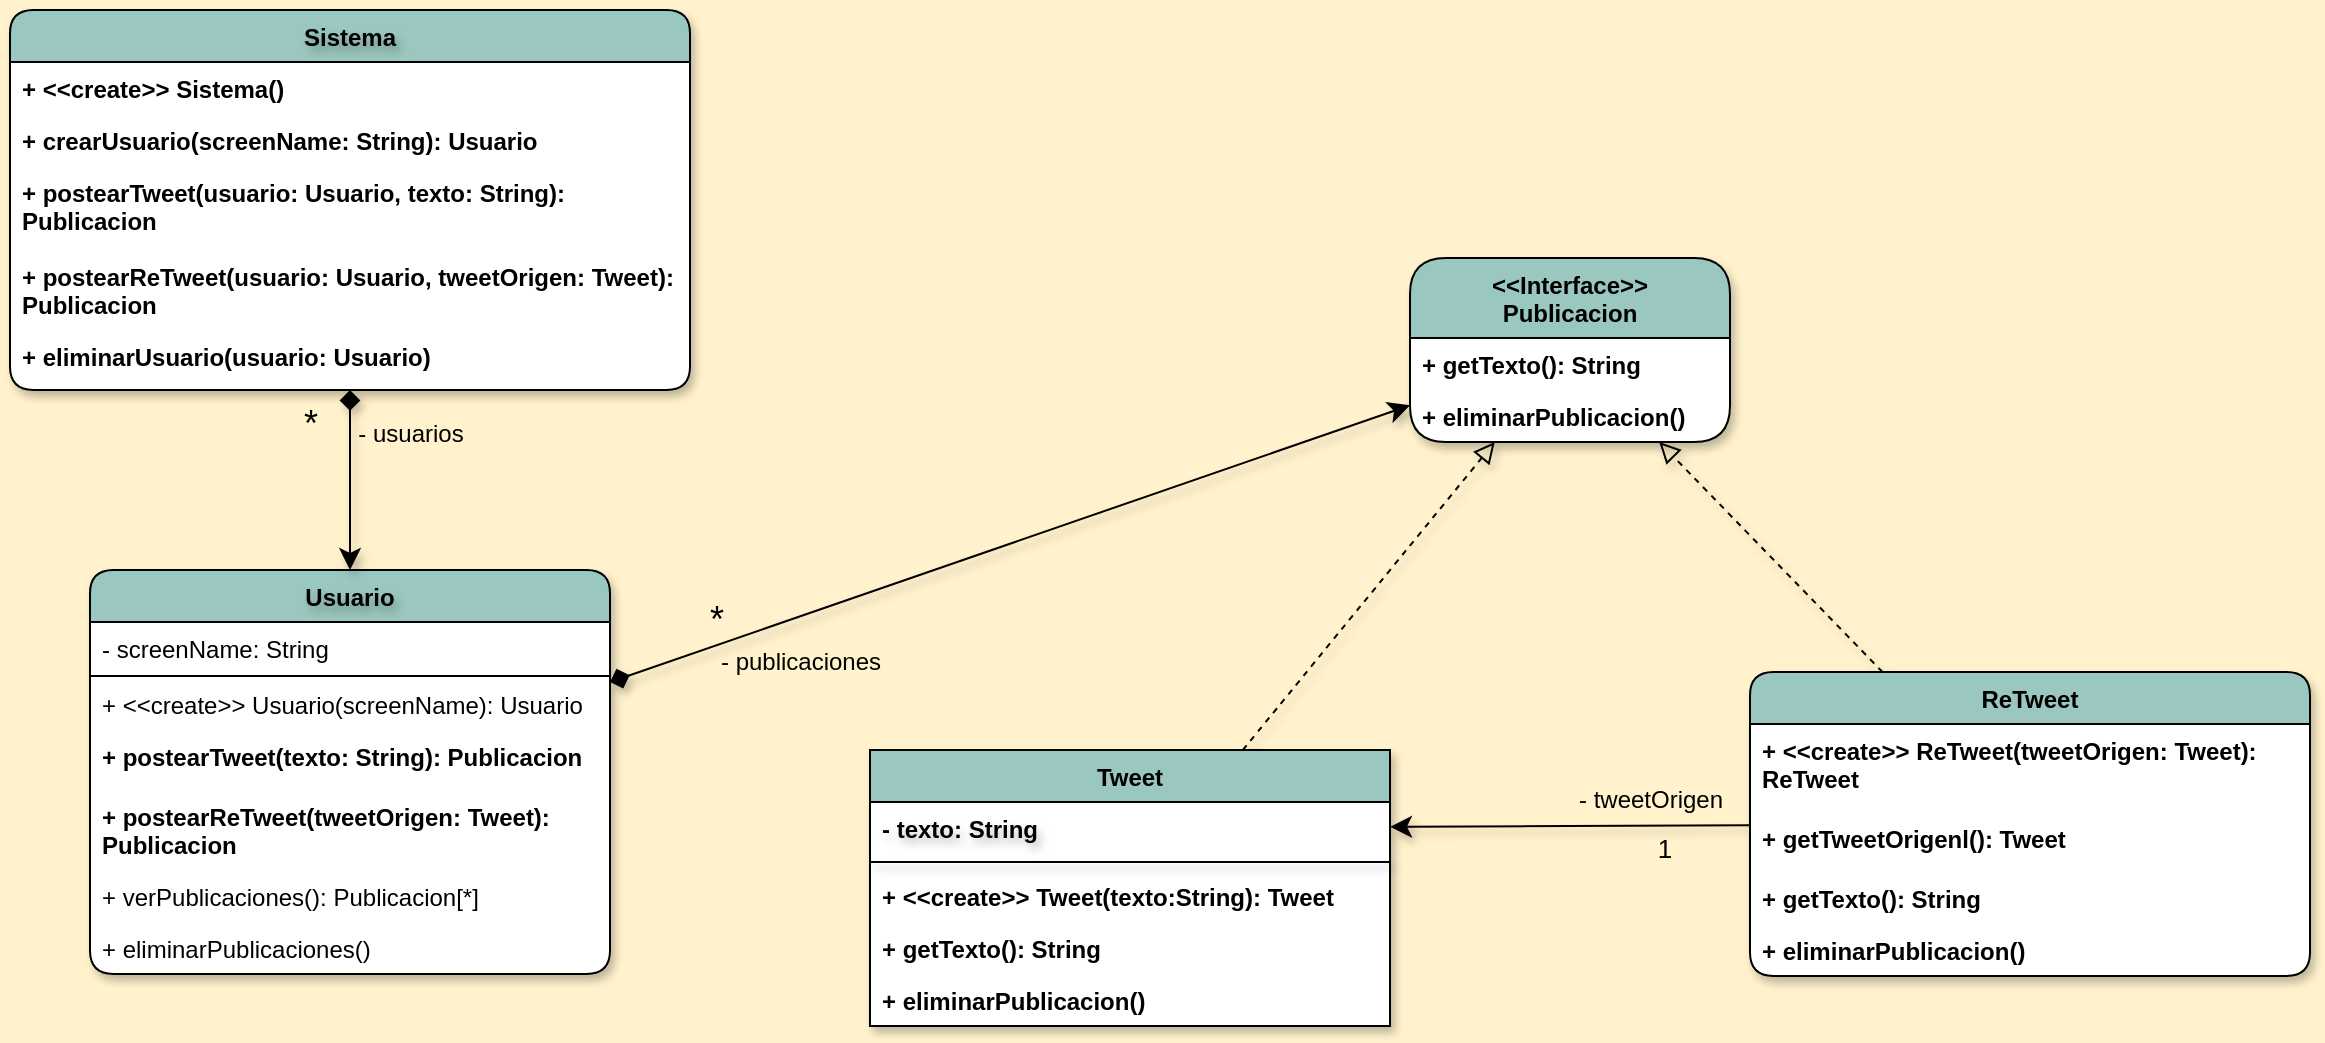 <mxfile version="24.0.4" type="device">
  <diagram id="C5RBs43oDa-KdzZeNtuy" name="Page-1">
    <mxGraphModel dx="1707" dy="574" grid="1" gridSize="10" guides="1" tooltips="1" connect="1" arrows="1" fold="1" page="1" pageScale="1" pageWidth="827" pageHeight="1169" background="#FFF2CC" math="0" shadow="0">
      <root>
        <mxCell id="WIyWlLk6GJQsqaUBKTNV-0" />
        <mxCell id="WIyWlLk6GJQsqaUBKTNV-1" parent="WIyWlLk6GJQsqaUBKTNV-0" />
        <mxCell id="DM9F0AQNfgvUZmPjZZ9--25" style="edgeStyle=none;curved=1;rounded=0;orthogonalLoop=1;jettySize=auto;html=1;fontSize=12;startSize=8;endSize=8;shadow=1;textShadow=1;strokeColor=#000000;startArrow=diamond;startFill=1;" parent="WIyWlLk6GJQsqaUBKTNV-1" source="DM9F0AQNfgvUZmPjZZ9--0" target="DM9F0AQNfgvUZmPjZZ9--17" edge="1">
          <mxGeometry relative="1" as="geometry" />
        </mxCell>
        <mxCell id="DM9F0AQNfgvUZmPjZZ9--28" value="- publicaciones" style="edgeLabel;html=1;align=center;verticalAlign=middle;resizable=0;points=[];fontSize=12;fontFamily=Helvetica;fontColor=#000000;labelBackgroundColor=none;fillColor=none;gradientColor=none;" parent="DM9F0AQNfgvUZmPjZZ9--25" vertex="1" connectable="0">
          <mxGeometry x="-0.735" relative="1" as="geometry">
            <mxPoint x="42" y="8" as="offset" />
          </mxGeometry>
        </mxCell>
        <mxCell id="DM9F0AQNfgvUZmPjZZ9--29" value="*" style="edgeLabel;html=1;align=center;verticalAlign=middle;resizable=0;points=[];fontSize=18;fontFamily=Helvetica;fontColor=#000000;labelBackgroundColor=none;fillColor=none;gradientColor=none;" parent="DM9F0AQNfgvUZmPjZZ9--25" vertex="1" connectable="0">
          <mxGeometry x="-0.593" y="-3" relative="1" as="geometry">
            <mxPoint x="-30" y="-6" as="offset" />
          </mxGeometry>
        </mxCell>
        <mxCell id="DM9F0AQNfgvUZmPjZZ9--0" value="Usuario" style="swimlane;fontStyle=1;align=center;verticalAlign=top;childLayout=stackLayout;horizontal=1;startSize=26;horizontalStack=0;resizeParent=1;resizeParentMax=0;resizeLast=0;collapsible=1;marginBottom=0;whiteSpace=wrap;html=1;gradientColor=none;fillColor=#9AC7BF;shadow=1;textShadow=1;swimlaneFillColor=default;rounded=1;" parent="WIyWlLk6GJQsqaUBKTNV-1" vertex="1">
          <mxGeometry x="30" y="320" width="260" height="202" as="geometry" />
        </mxCell>
        <mxCell id="DM9F0AQNfgvUZmPjZZ9--1" value="- screenName: String" style="text;strokeColor=none;fillColor=none;align=left;verticalAlign=top;spacingLeft=4;spacingRight=4;overflow=hidden;rotatable=0;points=[[0,0.5],[1,0.5]];portConstraint=eastwest;whiteSpace=wrap;html=1;" parent="DM9F0AQNfgvUZmPjZZ9--0" vertex="1">
          <mxGeometry y="26" width="260" height="26" as="geometry" />
        </mxCell>
        <mxCell id="DM9F0AQNfgvUZmPjZZ9--2" value="" style="line;strokeWidth=1;fillColor=none;align=left;verticalAlign=middle;spacingTop=-1;spacingLeft=3;spacingRight=3;rotatable=0;labelPosition=right;points=[];portConstraint=eastwest;strokeColor=inherit;" parent="DM9F0AQNfgvUZmPjZZ9--0" vertex="1">
          <mxGeometry y="52" width="260" height="2" as="geometry" />
        </mxCell>
        <mxCell id="DM9F0AQNfgvUZmPjZZ9--41" value="+ &amp;lt;&amp;lt;create&amp;gt;&amp;gt; Usuario(screenName): Usuario" style="text;strokeColor=none;fillColor=none;align=left;verticalAlign=top;spacingLeft=4;spacingRight=4;overflow=hidden;rotatable=0;points=[[0,0.5],[1,0.5]];portConstraint=eastwest;whiteSpace=wrap;html=1;" parent="DM9F0AQNfgvUZmPjZZ9--0" vertex="1">
          <mxGeometry y="54" width="260" height="26" as="geometry" />
        </mxCell>
        <mxCell id="DM9F0AQNfgvUZmPjZZ9--42" value="+ postearTweet(texto: String): Publicacion" style="text;strokeColor=none;fillColor=none;align=left;verticalAlign=top;spacingLeft=4;spacingRight=4;overflow=hidden;rotatable=0;points=[[0,0.5],[1,0.5]];portConstraint=eastwest;whiteSpace=wrap;html=1;fontFamily=Helvetica;fontSize=12;fontColor=default;fontStyle=1;" parent="DM9F0AQNfgvUZmPjZZ9--0" vertex="1">
          <mxGeometry y="80" width="260" height="30" as="geometry" />
        </mxCell>
        <mxCell id="DM9F0AQNfgvUZmPjZZ9--43" value="+ postearReTweet(tweetOrigen: Tweet): Publicacion" style="text;strokeColor=none;fillColor=none;align=left;verticalAlign=top;spacingLeft=4;spacingRight=4;overflow=hidden;rotatable=0;points=[[0,0.5],[1,0.5]];portConstraint=eastwest;whiteSpace=wrap;html=1;fontFamily=Helvetica;fontSize=12;fontColor=default;fontStyle=1;" parent="DM9F0AQNfgvUZmPjZZ9--0" vertex="1">
          <mxGeometry y="110" width="260" height="40" as="geometry" />
        </mxCell>
        <mxCell id="DM9F0AQNfgvUZmPjZZ9--44" value="+ verPublicaciones(): Publicacion[*]" style="text;strokeColor=none;fillColor=none;align=left;verticalAlign=top;spacingLeft=4;spacingRight=4;overflow=hidden;rotatable=0;points=[[0,0.5],[1,0.5]];portConstraint=eastwest;whiteSpace=wrap;html=1;" parent="DM9F0AQNfgvUZmPjZZ9--0" vertex="1">
          <mxGeometry y="150" width="260" height="26" as="geometry" />
        </mxCell>
        <mxCell id="DM9F0AQNfgvUZmPjZZ9--45" value="+ eliminarPublicaciones()" style="text;strokeColor=none;fillColor=none;align=left;verticalAlign=top;spacingLeft=4;spacingRight=4;overflow=hidden;rotatable=0;points=[[0,0.5],[1,0.5]];portConstraint=eastwest;whiteSpace=wrap;html=1;" parent="DM9F0AQNfgvUZmPjZZ9--0" vertex="1">
          <mxGeometry y="176" width="260" height="26" as="geometry" />
        </mxCell>
        <mxCell id="DM9F0AQNfgvUZmPjZZ9--23" style="edgeStyle=none;curved=1;rounded=0;orthogonalLoop=1;jettySize=auto;html=1;fontSize=12;startSize=8;endSize=8;strokeColor=#000000;shadow=1;textShadow=1;startArrow=diamond;startFill=1;" parent="WIyWlLk6GJQsqaUBKTNV-1" source="DM9F0AQNfgvUZmPjZZ9--4" target="DM9F0AQNfgvUZmPjZZ9--0" edge="1">
          <mxGeometry relative="1" as="geometry" />
        </mxCell>
        <mxCell id="DM9F0AQNfgvUZmPjZZ9--26" value="- usuarios" style="edgeLabel;html=1;align=center;verticalAlign=middle;resizable=0;points=[];fontSize=12;labelBackgroundColor=none;fontColor=#000000;" parent="DM9F0AQNfgvUZmPjZZ9--23" vertex="1" connectable="0">
          <mxGeometry x="-0.512" relative="1" as="geometry">
            <mxPoint x="30" as="offset" />
          </mxGeometry>
        </mxCell>
        <mxCell id="DM9F0AQNfgvUZmPjZZ9--27" value="*" style="edgeLabel;html=1;align=center;verticalAlign=middle;resizable=0;points=[];fontSize=18;labelBackgroundColor=none;fontColor=#000000;" parent="DM9F0AQNfgvUZmPjZZ9--23" vertex="1" connectable="0">
          <mxGeometry x="-0.4" y="1" relative="1" as="geometry">
            <mxPoint x="-21" y="-10" as="offset" />
          </mxGeometry>
        </mxCell>
        <mxCell id="DM9F0AQNfgvUZmPjZZ9--4" value="Sistema" style="swimlane;fontStyle=1;align=center;verticalAlign=top;childLayout=stackLayout;horizontal=1;startSize=26;horizontalStack=0;resizeParent=1;resizeParentMax=0;resizeLast=0;collapsible=1;marginBottom=0;whiteSpace=wrap;html=1;swimlaneFillColor=default;shadow=1;textShadow=1;strokeColor=default;fontFamily=Helvetica;fontSize=12;fontColor=default;fillColor=#9AC7BF;gradientColor=none;rounded=1;" parent="WIyWlLk6GJQsqaUBKTNV-1" vertex="1">
          <mxGeometry x="-10" y="40" width="340" height="190" as="geometry" />
        </mxCell>
        <mxCell id="DM9F0AQNfgvUZmPjZZ9--7" value="+ &amp;lt;&amp;lt;create&amp;gt;&amp;gt; Sistema()" style="text;strokeColor=none;fillColor=none;align=left;verticalAlign=top;spacingLeft=4;spacingRight=4;overflow=hidden;rotatable=0;points=[[0,0.5],[1,0.5]];portConstraint=eastwest;whiteSpace=wrap;html=1;fontFamily=Helvetica;fontSize=12;fontColor=default;fontStyle=1;" parent="DM9F0AQNfgvUZmPjZZ9--4" vertex="1">
          <mxGeometry y="26" width="340" height="26" as="geometry" />
        </mxCell>
        <mxCell id="DM9F0AQNfgvUZmPjZZ9--33" value="+ crearUsuario(screenName: String): Usuario" style="text;strokeColor=none;fillColor=none;align=left;verticalAlign=top;spacingLeft=4;spacingRight=4;overflow=hidden;rotatable=0;points=[[0,0.5],[1,0.5]];portConstraint=eastwest;whiteSpace=wrap;html=1;fontFamily=Helvetica;fontSize=12;fontColor=default;fontStyle=1;" parent="DM9F0AQNfgvUZmPjZZ9--4" vertex="1">
          <mxGeometry y="52" width="340" height="26" as="geometry" />
        </mxCell>
        <mxCell id="DM9F0AQNfgvUZmPjZZ9--32" value="+ postearTweet(usuario: Usuario, texto: String): Publicacion" style="text;strokeColor=none;fillColor=none;align=left;verticalAlign=top;spacingLeft=4;spacingRight=4;overflow=hidden;rotatable=0;points=[[0,0.5],[1,0.5]];portConstraint=eastwest;whiteSpace=wrap;html=1;fontFamily=Helvetica;fontSize=12;fontColor=default;fontStyle=1;" parent="DM9F0AQNfgvUZmPjZZ9--4" vertex="1">
          <mxGeometry y="78" width="340" height="42" as="geometry" />
        </mxCell>
        <mxCell id="DM9F0AQNfgvUZmPjZZ9--34" value="+ postearReTweet(usuario: Usuario, tweetOrigen: Tweet): Publicacion" style="text;strokeColor=none;fillColor=none;align=left;verticalAlign=top;spacingLeft=4;spacingRight=4;overflow=hidden;rotatable=0;points=[[0,0.5],[1,0.5]];portConstraint=eastwest;whiteSpace=wrap;html=1;fontFamily=Helvetica;fontSize=12;fontColor=default;fontStyle=1;" parent="DM9F0AQNfgvUZmPjZZ9--4" vertex="1">
          <mxGeometry y="120" width="340" height="40" as="geometry" />
        </mxCell>
        <mxCell id="DM9F0AQNfgvUZmPjZZ9--40" value="+ eliminarUsuario(usuario: Usuario)" style="text;strokeColor=none;fillColor=none;align=left;verticalAlign=top;spacingLeft=4;spacingRight=4;overflow=hidden;rotatable=0;points=[[0,0.5],[1,0.5]];portConstraint=eastwest;whiteSpace=wrap;html=1;fontFamily=Helvetica;fontSize=12;fontColor=default;fontStyle=1;" parent="DM9F0AQNfgvUZmPjZZ9--4" vertex="1">
          <mxGeometry y="160" width="340" height="30" as="geometry" />
        </mxCell>
        <mxCell id="DM9F0AQNfgvUZmPjZZ9--21" style="edgeStyle=none;curved=1;rounded=0;orthogonalLoop=1;jettySize=auto;html=1;fontSize=12;startSize=8;endSize=8;strokeColor=#000000;dashed=1;shadow=1;textShadow=1;endArrow=block;endFill=0;" parent="WIyWlLk6GJQsqaUBKTNV-1" source="DM9F0AQNfgvUZmPjZZ9--8" target="DM9F0AQNfgvUZmPjZZ9--17" edge="1">
          <mxGeometry relative="1" as="geometry" />
        </mxCell>
        <mxCell id="DM9F0AQNfgvUZmPjZZ9--8" value="Tweet" style="swimlane;fontStyle=1;align=center;verticalAlign=top;childLayout=stackLayout;horizontal=1;startSize=26;horizontalStack=0;resizeParent=1;resizeParentMax=0;resizeLast=0;collapsible=1;marginBottom=0;whiteSpace=wrap;html=1;shadow=1;strokeColor=default;swimlaneFillColor=default;fontFamily=Helvetica;fontSize=12;fontColor=default;fillColor=#9AC7BF;gradientColor=none;" parent="WIyWlLk6GJQsqaUBKTNV-1" vertex="1">
          <mxGeometry x="420" y="410" width="260" height="138" as="geometry" />
        </mxCell>
        <mxCell id="DM9F0AQNfgvUZmPjZZ9--9" value="- texto: String" style="text;strokeColor=none;fillColor=none;align=left;verticalAlign=top;spacingLeft=4;spacingRight=4;overflow=hidden;rotatable=0;points=[[0,0.5],[1,0.5]];portConstraint=eastwest;whiteSpace=wrap;html=1;fontFamily=Helvetica;fontSize=12;fontColor=default;fontStyle=1;rounded=1;shadow=1;textShadow=1;" parent="DM9F0AQNfgvUZmPjZZ9--8" vertex="1">
          <mxGeometry y="26" width="260" height="26" as="geometry" />
        </mxCell>
        <mxCell id="DM9F0AQNfgvUZmPjZZ9--10" value="" style="line;strokeWidth=1;fillColor=#9AC7BF;align=center;verticalAlign=top;spacingTop=-1;spacingLeft=3;spacingRight=3;rotatable=0;labelPosition=right;points=[];portConstraint=eastwest;strokeColor=default;shadow=1;swimlaneFillColor=default;fontFamily=Helvetica;fontSize=12;fontColor=default;fontStyle=1;gradientColor=none;" parent="DM9F0AQNfgvUZmPjZZ9--8" vertex="1">
          <mxGeometry y="52" width="260" height="8" as="geometry" />
        </mxCell>
        <mxCell id="DM9F0AQNfgvUZmPjZZ9--11" value="+ &amp;lt;&amp;lt;create&amp;gt;&amp;gt; Tweet(texto:String): Tweet" style="text;strokeColor=none;fillColor=none;align=left;verticalAlign=top;spacingLeft=4;spacingRight=4;overflow=hidden;rotatable=0;points=[[0,0.5],[1,0.5]];portConstraint=eastwest;whiteSpace=wrap;html=1;fontFamily=Helvetica;fontSize=12;fontColor=default;fontStyle=1;" parent="DM9F0AQNfgvUZmPjZZ9--8" vertex="1">
          <mxGeometry y="60" width="260" height="26" as="geometry" />
        </mxCell>
        <mxCell id="W4JlVFhXxjSbxhviWC4e-0" value="+ getTexto(): String" style="text;strokeColor=none;fillColor=none;align=left;verticalAlign=top;spacingLeft=4;spacingRight=4;overflow=hidden;rotatable=0;points=[[0,0.5],[1,0.5]];portConstraint=eastwest;whiteSpace=wrap;html=1;fontFamily=Helvetica;fontSize=12;fontColor=default;fontStyle=1;" vertex="1" parent="DM9F0AQNfgvUZmPjZZ9--8">
          <mxGeometry y="86" width="260" height="26" as="geometry" />
        </mxCell>
        <mxCell id="W4JlVFhXxjSbxhviWC4e-1" value="+ eliminarPublicacion()" style="text;strokeColor=none;fillColor=none;align=left;verticalAlign=top;spacingLeft=4;spacingRight=4;overflow=hidden;rotatable=0;points=[[0,0.5],[1,0.5]];portConstraint=eastwest;whiteSpace=wrap;html=1;fontFamily=Helvetica;fontSize=12;fontColor=default;fontStyle=1;" vertex="1" parent="DM9F0AQNfgvUZmPjZZ9--8">
          <mxGeometry y="112" width="260" height="26" as="geometry" />
        </mxCell>
        <mxCell id="DM9F0AQNfgvUZmPjZZ9--22" style="edgeStyle=none;curved=1;rounded=0;orthogonalLoop=1;jettySize=auto;html=1;fontSize=12;startSize=8;endSize=8;dashed=1;strokeColor=#000000;align=center;verticalAlign=middle;fontFamily=Helvetica;fontColor=default;labelBackgroundColor=default;endArrow=block;shadow=1;textShadow=1;endFill=0;" parent="WIyWlLk6GJQsqaUBKTNV-1" source="DM9F0AQNfgvUZmPjZZ9--12" target="DM9F0AQNfgvUZmPjZZ9--17" edge="1">
          <mxGeometry relative="1" as="geometry" />
        </mxCell>
        <mxCell id="DM9F0AQNfgvUZmPjZZ9--24" style="edgeStyle=none;curved=1;rounded=0;orthogonalLoop=1;jettySize=auto;html=1;fontSize=12;startSize=8;endSize=8;strokeColor=#000000;shadow=1;textShadow=1;" parent="WIyWlLk6GJQsqaUBKTNV-1" source="DM9F0AQNfgvUZmPjZZ9--12" target="DM9F0AQNfgvUZmPjZZ9--9" edge="1">
          <mxGeometry relative="1" as="geometry" />
        </mxCell>
        <mxCell id="DM9F0AQNfgvUZmPjZZ9--30" value="- tweetOrigen" style="edgeLabel;html=1;align=center;verticalAlign=middle;resizable=0;points=[];fontSize=12;fontFamily=Helvetica;fontColor=#000000;labelBackgroundColor=none;fillColor=none;gradientColor=none;" parent="DM9F0AQNfgvUZmPjZZ9--24" vertex="1" connectable="0">
          <mxGeometry x="-0.127" y="-1" relative="1" as="geometry">
            <mxPoint x="28" y="-12" as="offset" />
          </mxGeometry>
        </mxCell>
        <mxCell id="DM9F0AQNfgvUZmPjZZ9--31" value="1" style="edgeLabel;html=1;align=center;verticalAlign=middle;resizable=0;points=[];fontSize=13;fontFamily=Helvetica;fontColor=#000000;labelBackgroundColor=none;fillColor=none;gradientColor=none;" parent="DM9F0AQNfgvUZmPjZZ9--24" vertex="1" connectable="0">
          <mxGeometry x="-0.522" y="1" relative="1" as="geometry">
            <mxPoint y="10" as="offset" />
          </mxGeometry>
        </mxCell>
        <mxCell id="DM9F0AQNfgvUZmPjZZ9--12" value="ReTweet" style="swimlane;fontStyle=1;align=center;verticalAlign=top;childLayout=stackLayout;horizontal=1;startSize=26;horizontalStack=0;resizeParent=1;resizeParentMax=0;resizeLast=0;collapsible=1;marginBottom=0;whiteSpace=wrap;html=1;shadow=1;strokeColor=default;swimlaneFillColor=default;fontFamily=Helvetica;fontSize=12;fontColor=default;fillColor=#9AC7BF;gradientColor=none;rounded=1;" parent="WIyWlLk6GJQsqaUBKTNV-1" vertex="1">
          <mxGeometry x="860" y="371" width="280" height="152" as="geometry" />
        </mxCell>
        <mxCell id="DM9F0AQNfgvUZmPjZZ9--15" value="+ &amp;lt;&amp;lt;create&amp;gt;&amp;gt; ReTweet(tweetOrigen: Tweet): ReTweet" style="text;strokeColor=none;fillColor=none;align=left;verticalAlign=top;spacingLeft=4;spacingRight=4;overflow=hidden;rotatable=0;points=[[0,0.5],[1,0.5]];portConstraint=eastwest;whiteSpace=wrap;html=1;fontFamily=Helvetica;fontSize=12;fontColor=default;fontStyle=1;" parent="DM9F0AQNfgvUZmPjZZ9--12" vertex="1">
          <mxGeometry y="26" width="280" height="44" as="geometry" />
        </mxCell>
        <mxCell id="DM9F0AQNfgvUZmPjZZ9--46" value="+ getTweetOrigenl(): Tweet" style="text;strokeColor=none;fillColor=none;align=left;verticalAlign=top;spacingLeft=4;spacingRight=4;overflow=hidden;rotatable=0;points=[[0,0.5],[1,0.5]];portConstraint=eastwest;whiteSpace=wrap;html=1;fontFamily=Helvetica;fontSize=12;fontColor=default;fontStyle=1;" parent="DM9F0AQNfgvUZmPjZZ9--12" vertex="1">
          <mxGeometry y="70" width="280" height="30" as="geometry" />
        </mxCell>
        <mxCell id="W4JlVFhXxjSbxhviWC4e-2" value="+ getTexto(): String" style="text;strokeColor=none;fillColor=none;align=left;verticalAlign=top;spacingLeft=4;spacingRight=4;overflow=hidden;rotatable=0;points=[[0,0.5],[1,0.5]];portConstraint=eastwest;whiteSpace=wrap;html=1;fontFamily=Helvetica;fontSize=12;fontColor=default;fontStyle=1;" vertex="1" parent="DM9F0AQNfgvUZmPjZZ9--12">
          <mxGeometry y="100" width="280" height="26" as="geometry" />
        </mxCell>
        <mxCell id="W4JlVFhXxjSbxhviWC4e-3" value="+ eliminarPublicacion()" style="text;strokeColor=none;fillColor=none;align=left;verticalAlign=top;spacingLeft=4;spacingRight=4;overflow=hidden;rotatable=0;points=[[0,0.5],[1,0.5]];portConstraint=eastwest;whiteSpace=wrap;html=1;fontFamily=Helvetica;fontSize=12;fontColor=default;fontStyle=1;" vertex="1" parent="DM9F0AQNfgvUZmPjZZ9--12">
          <mxGeometry y="126" width="280" height="26" as="geometry" />
        </mxCell>
        <mxCell id="DM9F0AQNfgvUZmPjZZ9--17" value="&amp;lt;&amp;lt;Interface&amp;gt;&amp;gt;&lt;div&gt;Publicacion&lt;/div&gt;" style="swimlane;fontStyle=1;align=center;verticalAlign=top;childLayout=stackLayout;horizontal=1;startSize=40;horizontalStack=0;resizeParent=1;resizeParentMax=0;resizeLast=0;collapsible=1;marginBottom=0;whiteSpace=wrap;html=1;shadow=1;strokeColor=default;swimlaneFillColor=default;fontFamily=Helvetica;fontSize=12;fontColor=default;fillColor=#9AC7BF;gradientColor=none;rounded=1;" parent="WIyWlLk6GJQsqaUBKTNV-1" vertex="1">
          <mxGeometry x="690" y="164" width="160" height="92" as="geometry" />
        </mxCell>
        <mxCell id="DM9F0AQNfgvUZmPjZZ9--20" value="+ getTexto(): String" style="text;strokeColor=none;fillColor=none;align=left;verticalAlign=top;spacingLeft=4;spacingRight=4;overflow=hidden;rotatable=0;points=[[0,0.5],[1,0.5]];portConstraint=eastwest;whiteSpace=wrap;html=1;fontFamily=Helvetica;fontSize=12;fontColor=default;fontStyle=1;" parent="DM9F0AQNfgvUZmPjZZ9--17" vertex="1">
          <mxGeometry y="40" width="160" height="26" as="geometry" />
        </mxCell>
        <mxCell id="yjSdX7Z-McpqZ0yx9KvM-1" value="+ eliminarPublicacion()" style="text;strokeColor=none;fillColor=none;align=left;verticalAlign=top;spacingLeft=4;spacingRight=4;overflow=hidden;rotatable=0;points=[[0,0.5],[1,0.5]];portConstraint=eastwest;whiteSpace=wrap;html=1;fontFamily=Helvetica;fontSize=12;fontColor=default;fontStyle=1;" parent="DM9F0AQNfgvUZmPjZZ9--17" vertex="1">
          <mxGeometry y="66" width="160" height="26" as="geometry" />
        </mxCell>
      </root>
    </mxGraphModel>
  </diagram>
</mxfile>
